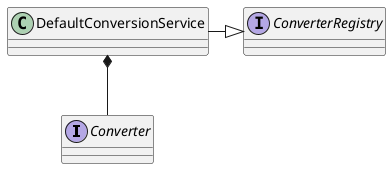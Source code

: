 @startuml
interface Converter
interface ConverterRegistry
DefaultConversionService -|> ConverterRegistry
DefaultConversionService *-- Converter
@enduml